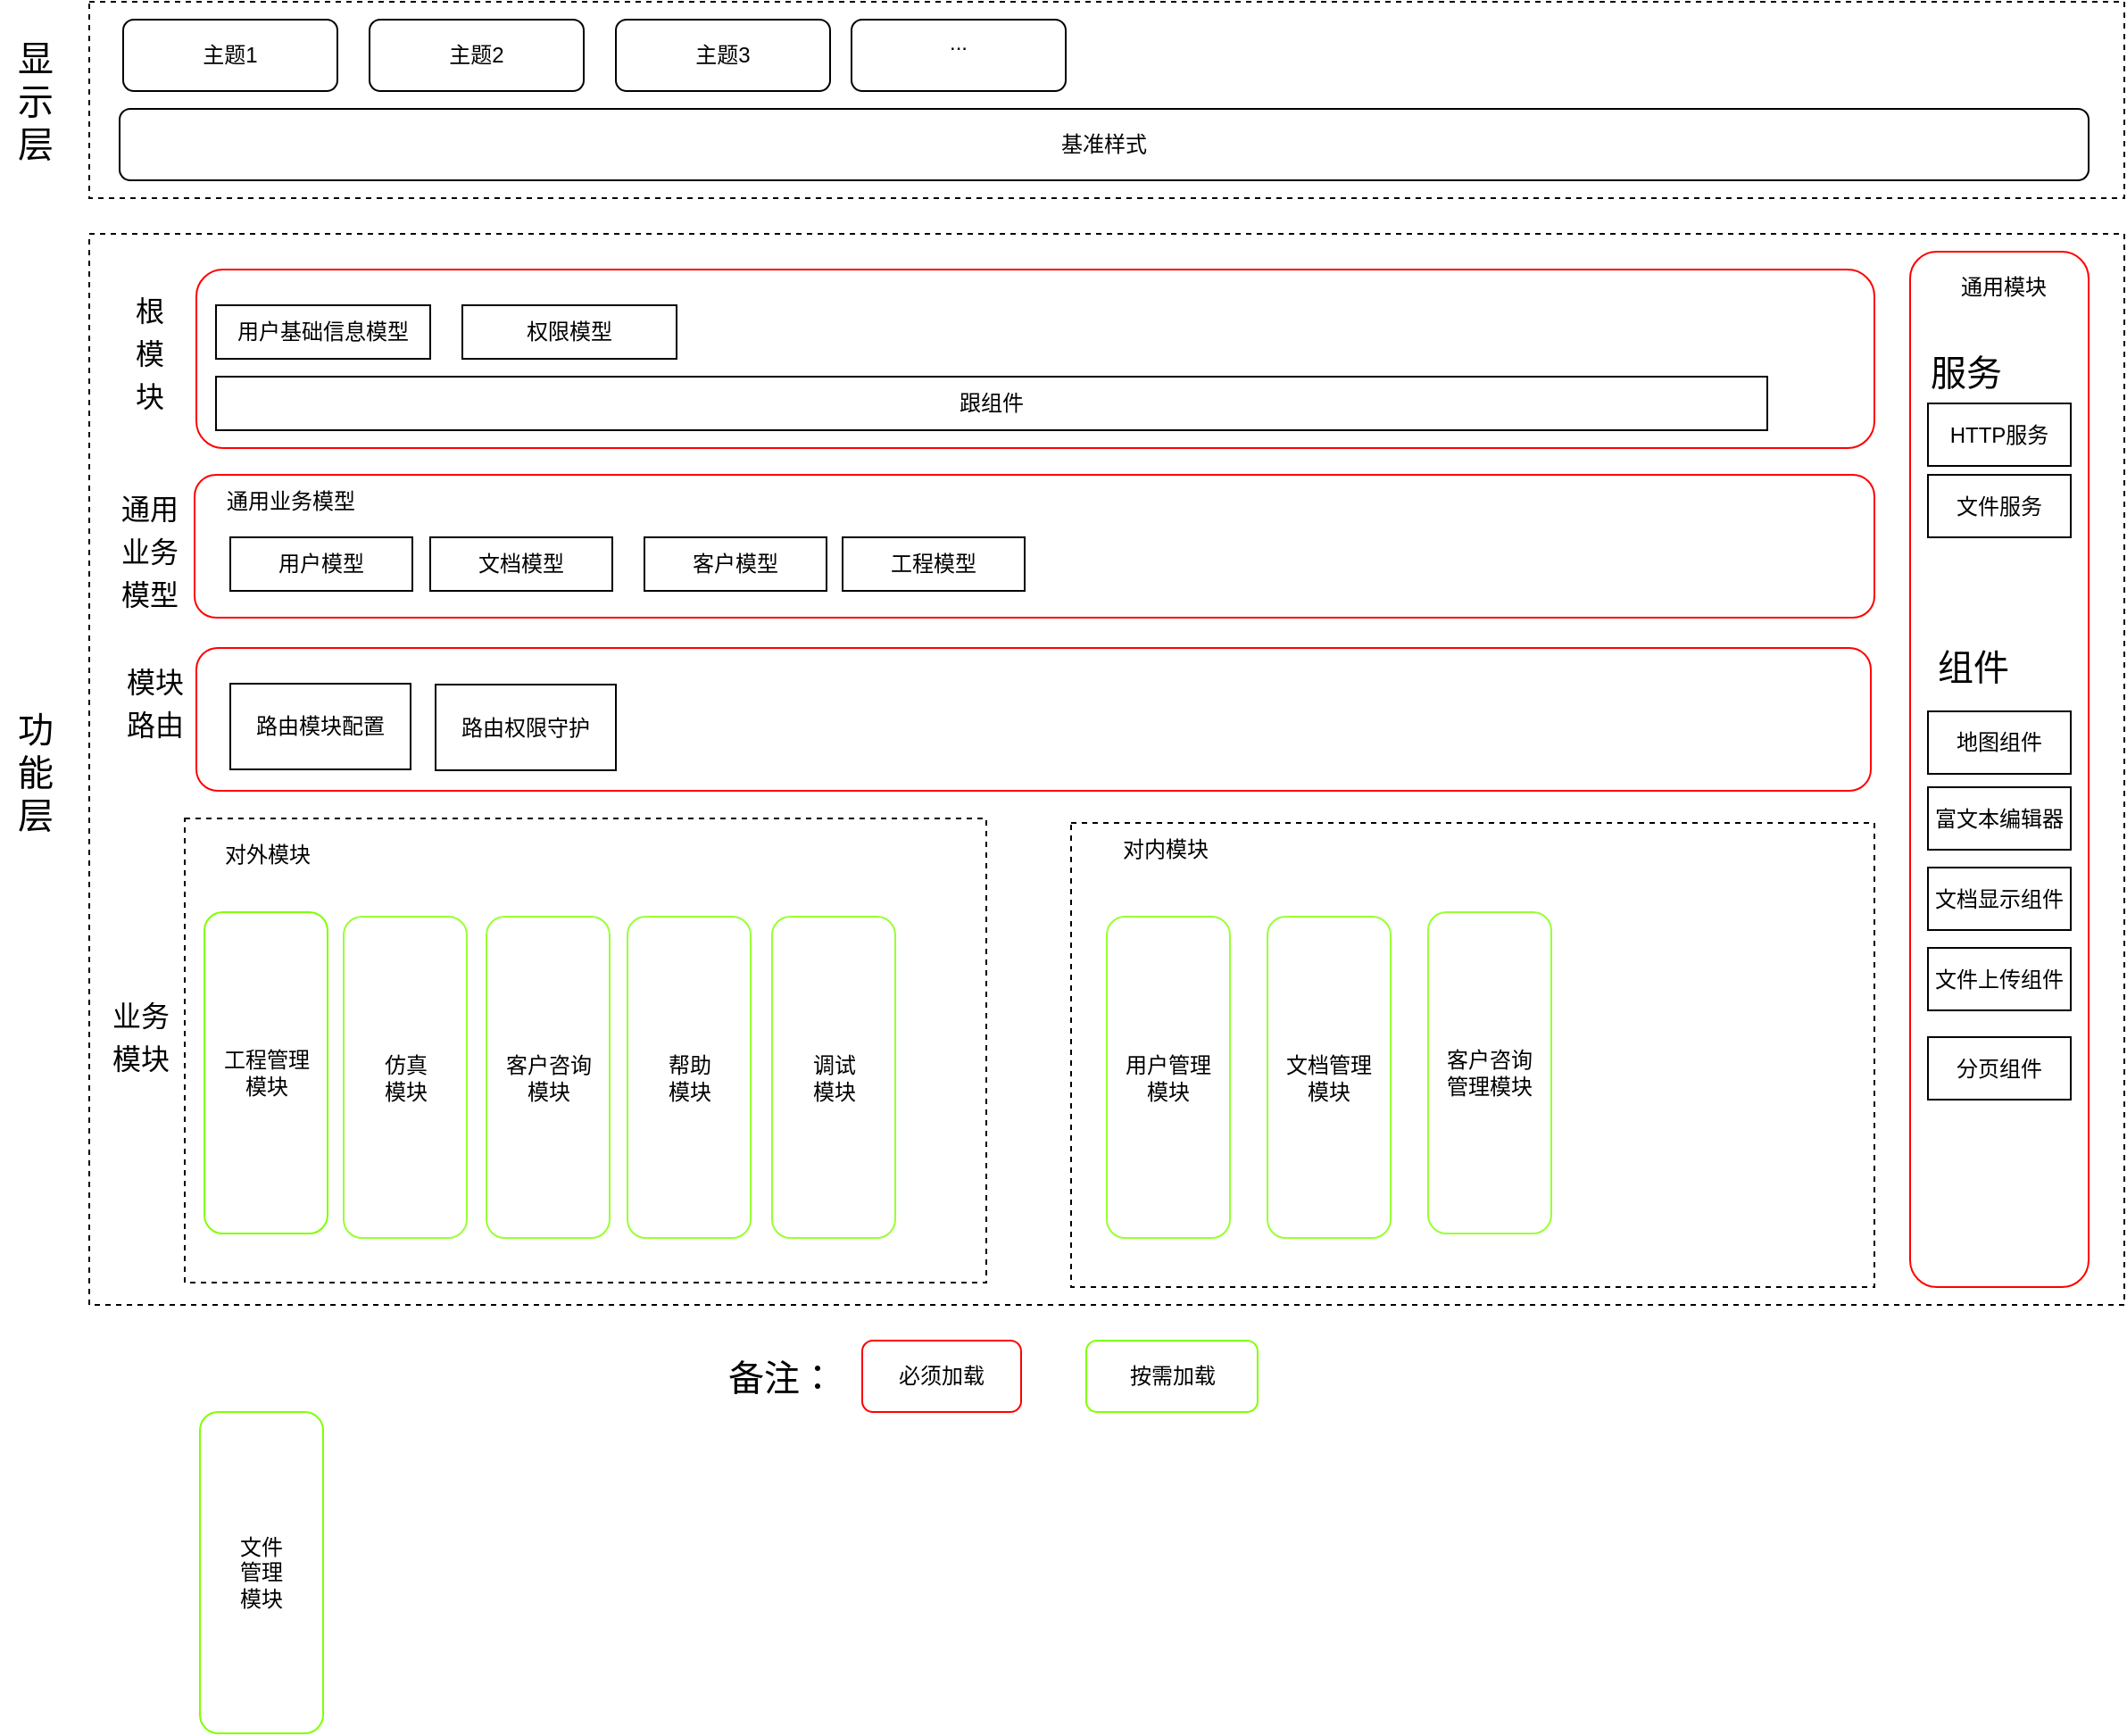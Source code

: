 <mxfile version="10.6.1" type="github"><diagram id="4DJQD5K0xsLIv7u__M3w" name="Page-1"><mxGraphModel dx="2209" dy="873" grid="1" gridSize="10" guides="1" tooltips="1" connect="1" arrows="1" fold="1" page="1" pageScale="1" pageWidth="827" pageHeight="1169" math="0" shadow="0"><root><mxCell id="0"/><mxCell id="1" parent="0"/><mxCell id="Nfz2hM-H0na5c3cWpqTh-9" value="" style="rounded=0;whiteSpace=wrap;html=1;dashed=1;" vertex="1" parent="1"><mxGeometry x="90" y="70" width="1140" height="110" as="geometry"/></mxCell><mxCell id="Nfz2hM-H0na5c3cWpqTh-10" value="显示层&lt;br style=&quot;font-size: 20px;&quot;&gt;" style="text;html=1;strokeColor=none;fillColor=none;align=center;verticalAlign=middle;whiteSpace=wrap;rounded=0;fontSize=20;" vertex="1" parent="1"><mxGeometry x="40" y="115" width="40" height="20" as="geometry"/></mxCell><mxCell id="Nfz2hM-H0na5c3cWpqTh-12" value="基准样式&lt;br&gt;" style="rounded=1;whiteSpace=wrap;html=1;" vertex="1" parent="1"><mxGeometry x="107" y="130" width="1103" height="40" as="geometry"/></mxCell><mxCell id="Nfz2hM-H0na5c3cWpqTh-13" value="主题1&lt;br&gt;" style="rounded=1;whiteSpace=wrap;html=1;" vertex="1" parent="1"><mxGeometry x="109" y="80" width="120" height="40" as="geometry"/></mxCell><mxCell id="Nfz2hM-H0na5c3cWpqTh-14" value="主题2" style="rounded=1;whiteSpace=wrap;html=1;" vertex="1" parent="1"><mxGeometry x="247" y="80" width="120" height="40" as="geometry"/></mxCell><mxCell id="Nfz2hM-H0na5c3cWpqTh-15" value="主题3&lt;br&gt;" style="rounded=1;whiteSpace=wrap;html=1;" vertex="1" parent="1"><mxGeometry x="385" y="80" width="120" height="40" as="geometry"/></mxCell><mxCell id="Nfz2hM-H0na5c3cWpqTh-16" value="...&lt;br&gt;&lt;br&gt;" style="rounded=1;whiteSpace=wrap;html=1;" vertex="1" parent="1"><mxGeometry x="517" y="80" width="120" height="40" as="geometry"/></mxCell><mxCell id="Nfz2hM-H0na5c3cWpqTh-17" value="" style="rounded=0;whiteSpace=wrap;html=1;dashed=1;" vertex="1" parent="1"><mxGeometry x="90" y="200" width="1140" height="600" as="geometry"/></mxCell><mxCell id="Nfz2hM-H0na5c3cWpqTh-18" value="" style="rounded=1;whiteSpace=wrap;html=1;strokeColor=#FF0000;" vertex="1" parent="1"><mxGeometry x="150" y="220" width="940" height="100" as="geometry"/></mxCell><mxCell id="Nfz2hM-H0na5c3cWpqTh-19" value="" style="rounded=1;whiteSpace=wrap;html=1;strokeColor=#FF0000;" vertex="1" parent="1"><mxGeometry x="1110" y="210" width="100" height="580" as="geometry"/></mxCell><mxCell id="Nfz2hM-H0na5c3cWpqTh-20" value="" style="rounded=0;whiteSpace=wrap;html=1;dashed=1;" vertex="1" parent="1"><mxGeometry x="143.5" y="527.5" width="449" height="260" as="geometry"/></mxCell><mxCell id="Nfz2hM-H0na5c3cWpqTh-21" value="" style="rounded=0;whiteSpace=wrap;html=1;dashed=1;" vertex="1" parent="1"><mxGeometry x="640" y="530" width="450" height="260" as="geometry"/></mxCell><mxCell id="Nfz2hM-H0na5c3cWpqTh-23" value="对外模块" style="text;html=1;strokeColor=none;fillColor=none;align=center;verticalAlign=middle;whiteSpace=wrap;rounded=0;" vertex="1" parent="1"><mxGeometry x="154.5" y="537.5" width="70" height="20" as="geometry"/></mxCell><mxCell id="Nfz2hM-H0na5c3cWpqTh-24" value="对内模块" style="text;html=1;strokeColor=none;fillColor=none;align=center;verticalAlign=middle;whiteSpace=wrap;rounded=0;" vertex="1" parent="1"><mxGeometry x="658" y="535" width="70" height="20" as="geometry"/></mxCell><mxCell id="Nfz2hM-H0na5c3cWpqTh-25" value="通用模块" style="text;html=1;strokeColor=none;fillColor=none;align=center;verticalAlign=middle;whiteSpace=wrap;rounded=0;" vertex="1" parent="1"><mxGeometry x="1130" y="220" width="65" height="20" as="geometry"/></mxCell><mxCell id="Nfz2hM-H0na5c3cWpqTh-26" value="功能层&lt;br style=&quot;font-size: 20px;&quot;&gt;" style="text;html=1;strokeColor=none;fillColor=none;align=center;verticalAlign=middle;whiteSpace=wrap;rounded=0;fontSize=20;" vertex="1" parent="1"><mxGeometry x="40" y="490.5" width="40" height="20" as="geometry"/></mxCell><mxCell id="Nfz2hM-H0na5c3cWpqTh-33" value="HTTP服务" style="rounded=0;whiteSpace=wrap;html=1;" vertex="1" parent="1"><mxGeometry x="1120" y="295" width="80" height="35" as="geometry"/></mxCell><mxCell id="Nfz2hM-H0na5c3cWpqTh-34" value="富文本编辑器" style="rounded=0;whiteSpace=wrap;html=1;" vertex="1" parent="1"><mxGeometry x="1120" y="510" width="80" height="35" as="geometry"/></mxCell><mxCell id="Nfz2hM-H0na5c3cWpqTh-37" value="文档显示组件" style="rounded=0;whiteSpace=wrap;html=1;" vertex="1" parent="1"><mxGeometry x="1120" y="555" width="80" height="35" as="geometry"/></mxCell><mxCell id="Nfz2hM-H0na5c3cWpqTh-38" value="文件上传组件" style="rounded=0;whiteSpace=wrap;html=1;" vertex="1" parent="1"><mxGeometry x="1120" y="600" width="80" height="35" as="geometry"/></mxCell><mxCell id="Nfz2hM-H0na5c3cWpqTh-39" value="分页组件" style="rounded=0;whiteSpace=wrap;html=1;" vertex="1" parent="1"><mxGeometry x="1120" y="650" width="80" height="35" as="geometry"/></mxCell><mxCell id="Nfz2hM-H0na5c3cWpqTh-44" value="用户基础信息模型" style="rounded=0;whiteSpace=wrap;html=1;" vertex="1" parent="1"><mxGeometry x="161" y="240" width="120" height="30" as="geometry"/></mxCell><mxCell id="Nfz2hM-H0na5c3cWpqTh-45" value="权限模型" style="rounded=0;whiteSpace=wrap;html=1;" vertex="1" parent="1"><mxGeometry x="299" y="240" width="120" height="30" as="geometry"/></mxCell><mxCell id="Nfz2hM-H0na5c3cWpqTh-48" value="跟组件" style="rounded=0;whiteSpace=wrap;html=1;" vertex="1" parent="1"><mxGeometry x="161" y="280" width="869" height="30" as="geometry"/></mxCell><mxCell id="Nfz2hM-H0na5c3cWpqTh-51" value="工程管理&lt;br&gt;模块" style="rounded=1;whiteSpace=wrap;html=1;strokeColor=#80FF00;" vertex="1" parent="1"><mxGeometry x="154.5" y="580" width="69" height="180" as="geometry"/></mxCell><mxCell id="Nfz2hM-H0na5c3cWpqTh-52" value="仿真&lt;br&gt;模块" style="rounded=1;whiteSpace=wrap;html=1;strokeColor=#99FF33;" vertex="1" parent="1"><mxGeometry x="232.5" y="582.5" width="69" height="180" as="geometry"/></mxCell><mxCell id="Nfz2hM-H0na5c3cWpqTh-53" value="客户咨询&lt;br&gt;模块" style="rounded=1;whiteSpace=wrap;html=1;strokeColor=#99FF33;" vertex="1" parent="1"><mxGeometry x="312.5" y="582.5" width="69" height="180" as="geometry"/></mxCell><mxCell id="Nfz2hM-H0na5c3cWpqTh-55" value="用户管理&lt;br&gt;模块" style="rounded=1;whiteSpace=wrap;html=1;strokeColor=#99FF33;" vertex="1" parent="1"><mxGeometry x="660" y="582.5" width="69" height="180" as="geometry"/></mxCell><mxCell id="Nfz2hM-H0na5c3cWpqTh-56" value="文档管理&lt;br&gt;模块" style="rounded=1;whiteSpace=wrap;html=1;strokeColor=#99FF33;" vertex="1" parent="1"><mxGeometry x="750" y="582.5" width="69" height="180" as="geometry"/></mxCell><mxCell id="Nfz2hM-H0na5c3cWpqTh-57" value="客户咨询&lt;br&gt;管理模块" style="rounded=1;whiteSpace=wrap;html=1;strokeColor=#99FF33;" vertex="1" parent="1"><mxGeometry x="840" y="580" width="69" height="180" as="geometry"/></mxCell><mxCell id="Nfz2hM-H0na5c3cWpqTh-60" value="帮助&lt;br&gt;模块" style="rounded=1;whiteSpace=wrap;html=1;strokeColor=#99FF33;" vertex="1" parent="1"><mxGeometry x="391.5" y="582.5" width="69" height="180" as="geometry"/></mxCell><mxCell id="Nfz2hM-H0na5c3cWpqTh-61" value="调试&lt;br&gt;模块&lt;br&gt;" style="rounded=1;whiteSpace=wrap;html=1;strokeColor=#99FF33;" vertex="1" parent="1"><mxGeometry x="472.5" y="582.5" width="69" height="180" as="geometry"/></mxCell><mxCell id="Nfz2hM-H0na5c3cWpqTh-62" value="文件服务" style="rounded=0;whiteSpace=wrap;html=1;" vertex="1" parent="1"><mxGeometry x="1120" y="335" width="80" height="35" as="geometry"/></mxCell><mxCell id="Nfz2hM-H0na5c3cWpqTh-65" value="" style="rounded=1;whiteSpace=wrap;html=1;strokeColor=#FF0000;" vertex="1" parent="1"><mxGeometry x="149" y="335" width="941" height="80" as="geometry"/></mxCell><mxCell id="Nfz2hM-H0na5c3cWpqTh-68" value="地图组件" style="rounded=0;whiteSpace=wrap;html=1;" vertex="1" parent="1"><mxGeometry x="1120" y="467.5" width="80" height="35" as="geometry"/></mxCell><mxCell id="Nfz2hM-H0na5c3cWpqTh-69" value="通用业务模型" style="text;html=1;strokeColor=none;fillColor=none;align=center;verticalAlign=middle;whiteSpace=wrap;rounded=0;" vertex="1" parent="1"><mxGeometry x="157" y="340" width="92" height="20" as="geometry"/></mxCell><mxCell id="Nfz2hM-H0na5c3cWpqTh-70" value="用户模型&lt;br&gt;" style="rounded=0;whiteSpace=wrap;html=1;" vertex="1" parent="1"><mxGeometry x="169" y="370" width="102" height="30" as="geometry"/></mxCell><mxCell id="Nfz2hM-H0na5c3cWpqTh-71" value="文档模型" style="rounded=0;whiteSpace=wrap;html=1;" vertex="1" parent="1"><mxGeometry x="281" y="370" width="102" height="30" as="geometry"/></mxCell><mxCell id="Nfz2hM-H0na5c3cWpqTh-72" value="客户模型" style="rounded=0;whiteSpace=wrap;html=1;" vertex="1" parent="1"><mxGeometry x="401" y="370" width="102" height="30" as="geometry"/></mxCell><mxCell id="Nfz2hM-H0na5c3cWpqTh-74" value="工程模型" style="rounded=0;whiteSpace=wrap;html=1;" vertex="1" parent="1"><mxGeometry x="512" y="370" width="102" height="30" as="geometry"/></mxCell><mxCell id="Nfz2hM-H0na5c3cWpqTh-77" value="&lt;font style=&quot;font-size: 16px&quot;&gt;根&lt;br&gt;模&lt;br&gt;块&lt;/font&gt;" style="text;html=1;fontSize=20;" vertex="1" parent="1"><mxGeometry x="113.5" y="223" width="25" height="87" as="geometry"/></mxCell><mxCell id="Nfz2hM-H0na5c3cWpqTh-78" value="&lt;span style=&quot;font-size: 16px&quot;&gt;通用&lt;br&gt;业务&lt;br&gt;模型&lt;/span&gt;" style="text;html=1;fontSize=20;" vertex="1" parent="1"><mxGeometry x="106" y="334" width="25" height="87" as="geometry"/></mxCell><mxCell id="Nfz2hM-H0na5c3cWpqTh-80" value="&lt;span style=&quot;font-size: 16px&quot;&gt;业务&lt;br&gt;模块&lt;/span&gt;&lt;br&gt;" style="text;html=1;fontSize=20;" vertex="1" parent="1"><mxGeometry x="101" y="618" width="25" height="87" as="geometry"/></mxCell><mxCell id="Nfz2hM-H0na5c3cWpqTh-84" value="按需加载" style="rounded=1;whiteSpace=wrap;html=1;strokeColor=#80FF00;" vertex="1" parent="1"><mxGeometry x="648.5" y="820" width="96" height="40" as="geometry"/></mxCell><mxCell id="Nfz2hM-H0na5c3cWpqTh-85" value="必须加载" style="rounded=1;whiteSpace=wrap;html=1;strokeColor=#FF0000;" vertex="1" parent="1"><mxGeometry x="523" y="820" width="89" height="40" as="geometry"/></mxCell><mxCell id="Nfz2hM-H0na5c3cWpqTh-86" value="备注：" style="text;html=1;strokeColor=none;fillColor=none;align=center;verticalAlign=middle;whiteSpace=wrap;rounded=0;fontSize=20;" vertex="1" parent="1"><mxGeometry x="433" y="830" width="90" height="20" as="geometry"/></mxCell><mxCell id="Nfz2hM-H0na5c3cWpqTh-88" value="" style="rounded=1;whiteSpace=wrap;html=1;strokeColor=#FF0000;" vertex="1" parent="1"><mxGeometry x="150" y="432" width="938" height="80" as="geometry"/></mxCell><mxCell id="Nfz2hM-H0na5c3cWpqTh-89" value="&lt;span style=&quot;font-size: 16px&quot;&gt;模块&lt;br&gt;路由&lt;/span&gt;&lt;br&gt;" style="text;html=1;fontSize=20;" vertex="1" parent="1"><mxGeometry x="109" y="431" width="25" height="87" as="geometry"/></mxCell><mxCell id="Nfz2hM-H0na5c3cWpqTh-90" value="服务" style="text;html=1;strokeColor=none;fillColor=none;align=center;verticalAlign=middle;whiteSpace=wrap;rounded=0;fontSize=20;" vertex="1" parent="1"><mxGeometry x="1113" y="267" width="57" height="20" as="geometry"/></mxCell><mxCell id="Nfz2hM-H0na5c3cWpqTh-92" value="组件" style="text;html=1;strokeColor=none;fillColor=none;align=center;verticalAlign=middle;whiteSpace=wrap;rounded=0;fontSize=20;" vertex="1" parent="1"><mxGeometry x="1117" y="432" width="57" height="20" as="geometry"/></mxCell><mxCell id="Nfz2hM-H0na5c3cWpqTh-96" value="路由模块配置" style="rounded=0;whiteSpace=wrap;html=1;strokeWidth=1;" vertex="1" parent="1"><mxGeometry x="169" y="452" width="101" height="48" as="geometry"/></mxCell><mxCell id="Nfz2hM-H0na5c3cWpqTh-97" value="路由权限守护" style="rounded=0;whiteSpace=wrap;html=1;strokeWidth=1;" vertex="1" parent="1"><mxGeometry x="284" y="452.5" width="101" height="48" as="geometry"/></mxCell><mxCell id="Nfz2hM-H0na5c3cWpqTh-99" value="文件&lt;br&gt;管理&lt;br&gt;模块" style="rounded=1;whiteSpace=wrap;html=1;strokeColor=#80FF00;" vertex="1" parent="1"><mxGeometry x="152" y="860" width="69" height="180" as="geometry"/></mxCell></root></mxGraphModel></diagram></mxfile>